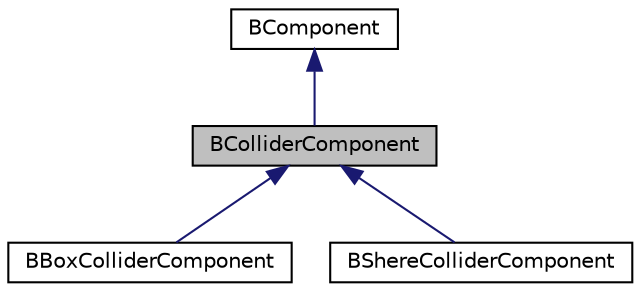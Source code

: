 digraph "BColliderComponent"
{
 // LATEX_PDF_SIZE
  edge [fontname="Helvetica",fontsize="10",labelfontname="Helvetica",labelfontsize="10"];
  node [fontname="Helvetica",fontsize="10",shape=record];
  Node1 [label="BColliderComponent",height=0.2,width=0.4,color="black", fillcolor="grey75", style="filled", fontcolor="black",tooltip=" "];
  Node2 -> Node1 [dir="back",color="midnightblue",fontsize="10",style="solid"];
  Node2 [label="BComponent",height=0.2,width=0.4,color="black", fillcolor="white", style="filled",URL="$class_b_component.html",tooltip=" "];
  Node1 -> Node3 [dir="back",color="midnightblue",fontsize="10",style="solid"];
  Node3 [label="BBoxColliderComponent",height=0.2,width=0.4,color="black", fillcolor="white", style="filled",URL="$class_b_box_collider_component.html",tooltip=" "];
  Node1 -> Node4 [dir="back",color="midnightblue",fontsize="10",style="solid"];
  Node4 [label="BShereColliderComponent",height=0.2,width=0.4,color="black", fillcolor="white", style="filled",URL="$class_b_shere_collider_component.html",tooltip=" "];
}
